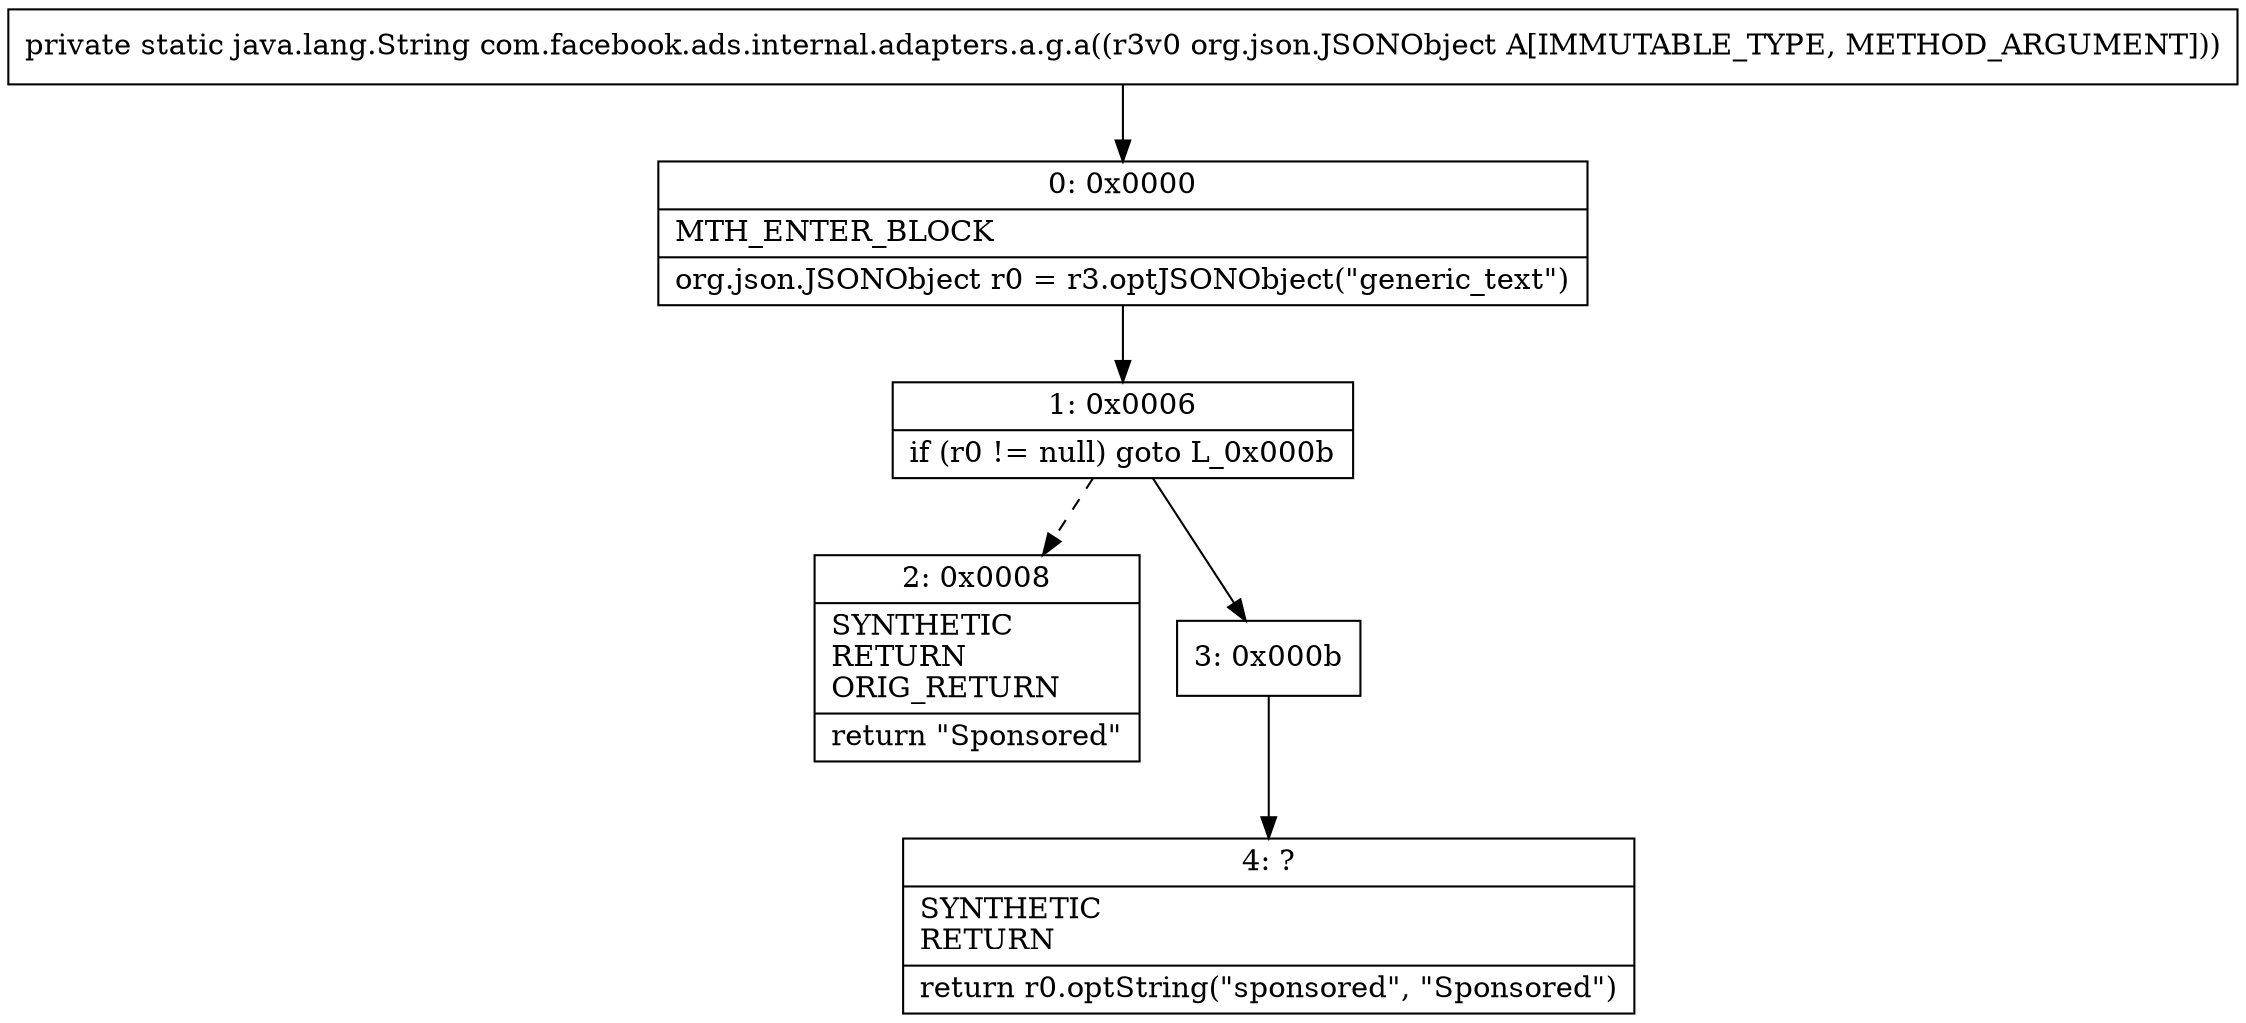 digraph "CFG forcom.facebook.ads.internal.adapters.a.g.a(Lorg\/json\/JSONObject;)Ljava\/lang\/String;" {
Node_0 [shape=record,label="{0\:\ 0x0000|MTH_ENTER_BLOCK\l|org.json.JSONObject r0 = r3.optJSONObject(\"generic_text\")\l}"];
Node_1 [shape=record,label="{1\:\ 0x0006|if (r0 != null) goto L_0x000b\l}"];
Node_2 [shape=record,label="{2\:\ 0x0008|SYNTHETIC\lRETURN\lORIG_RETURN\l|return \"Sponsored\"\l}"];
Node_3 [shape=record,label="{3\:\ 0x000b}"];
Node_4 [shape=record,label="{4\:\ ?|SYNTHETIC\lRETURN\l|return r0.optString(\"sponsored\", \"Sponsored\")\l}"];
MethodNode[shape=record,label="{private static java.lang.String com.facebook.ads.internal.adapters.a.g.a((r3v0 org.json.JSONObject A[IMMUTABLE_TYPE, METHOD_ARGUMENT])) }"];
MethodNode -> Node_0;
Node_0 -> Node_1;
Node_1 -> Node_2[style=dashed];
Node_1 -> Node_3;
Node_3 -> Node_4;
}

